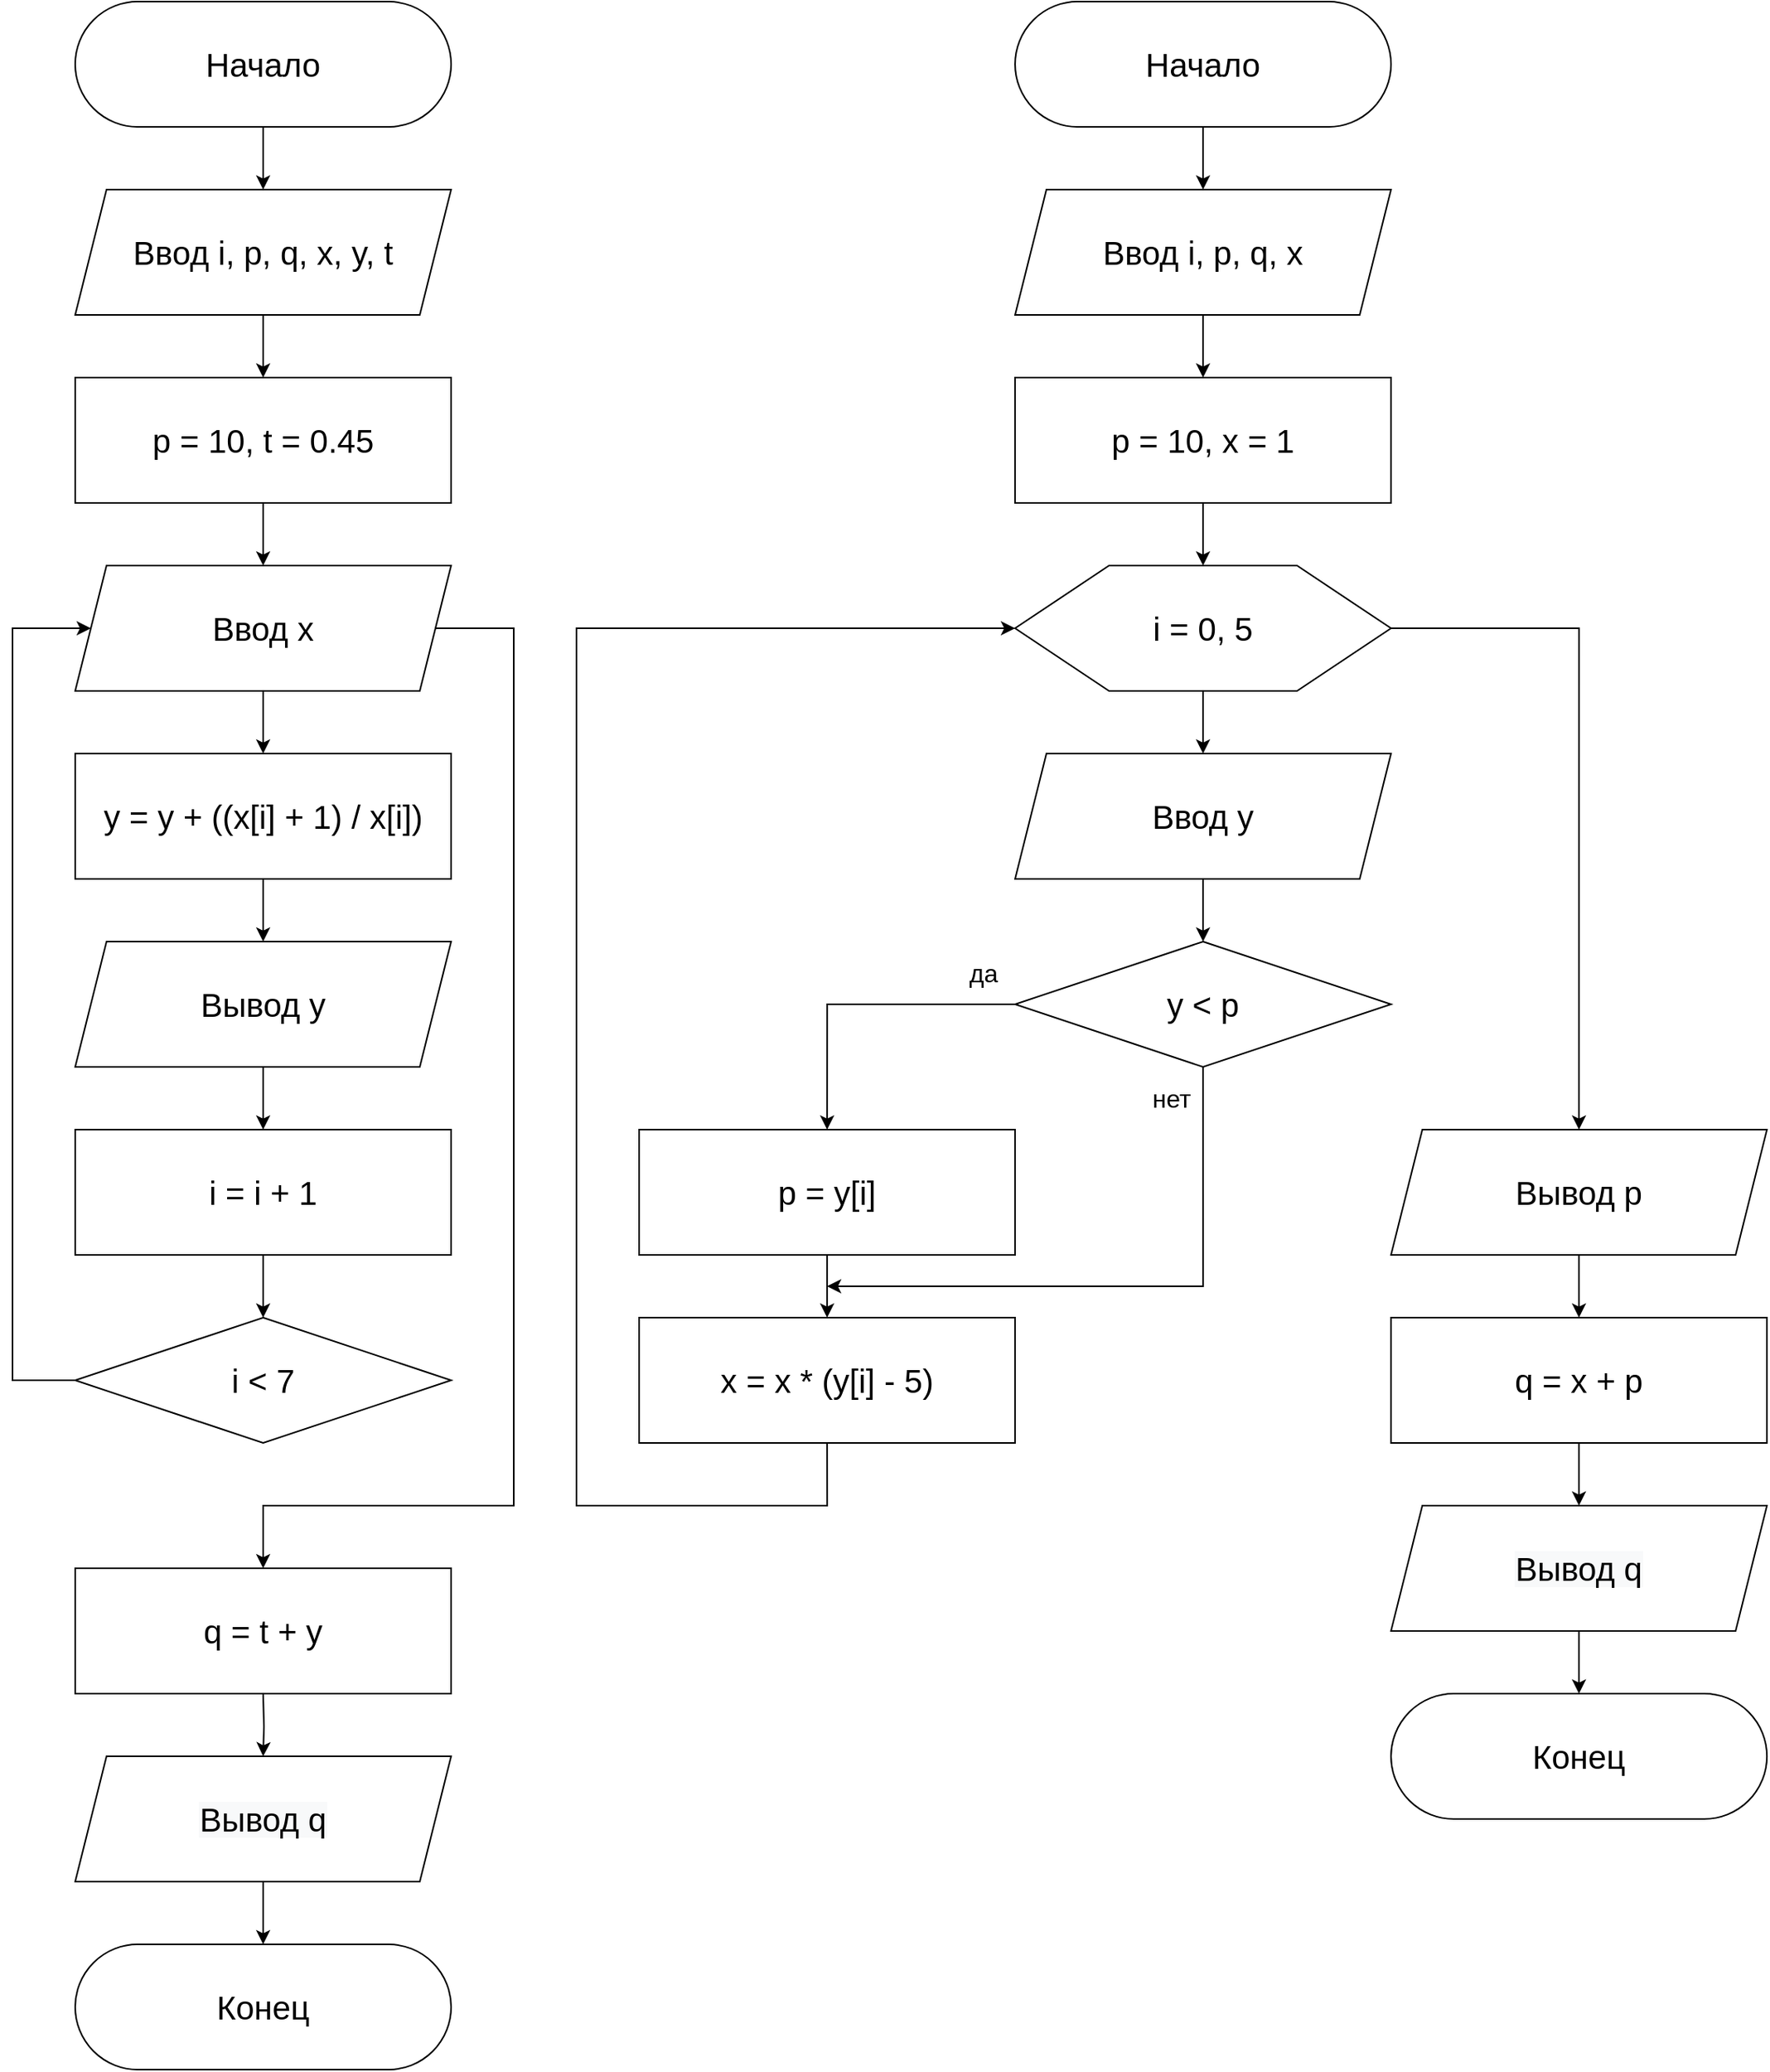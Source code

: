 <mxfile version="20.3.0" type="device"><diagram id="W3EVVMZr25ZXSgJ65por" name="Страница 1"><mxGraphModel dx="3134" dy="1442" grid="1" gridSize="10" guides="1" tooltips="1" connect="1" arrows="1" fold="1" page="1" pageScale="1" pageWidth="827" pageHeight="1169" math="0" shadow="0"><root><mxCell id="0"/><mxCell id="1" parent="0"/><mxCell id="OtTKrSsXzr0DAHdueH96-13" style="edgeStyle=orthogonalEdgeStyle;rounded=0;orthogonalLoop=1;jettySize=auto;html=1;exitX=0.5;exitY=1;exitDx=0;exitDy=0;entryX=0.5;entryY=0;entryDx=0;entryDy=0;fontSize=21;" parent="1" source="OtTKrSsXzr0DAHdueH96-1" target="OtTKrSsXzr0DAHdueH96-2" edge="1"><mxGeometry relative="1" as="geometry"/></mxCell><mxCell id="OtTKrSsXzr0DAHdueH96-1" value="Начало" style="rounded=1;whiteSpace=wrap;html=1;arcSize=50;fontSize=21;" parent="1" vertex="1"><mxGeometry x="320.05" y="40" width="240" height="80" as="geometry"/></mxCell><mxCell id="OtTKrSsXzr0DAHdueH96-14" style="edgeStyle=orthogonalEdgeStyle;rounded=0;orthogonalLoop=1;jettySize=auto;html=1;exitX=0.5;exitY=1;exitDx=0;exitDy=0;entryX=0.5;entryY=0;entryDx=0;entryDy=0;fontSize=21;" parent="1" source="OtTKrSsXzr0DAHdueH96-2" target="OtTKrSsXzr0DAHdueH96-3" edge="1"><mxGeometry relative="1" as="geometry"/></mxCell><mxCell id="OtTKrSsXzr0DAHdueH96-2" value="Ввод i, p, q, x" style="shape=parallelogram;perimeter=parallelogramPerimeter;whiteSpace=wrap;html=1;fixedSize=1;fontSize=21;" parent="1" vertex="1"><mxGeometry x="320.05" y="160" width="240" height="80" as="geometry"/></mxCell><mxCell id="OtTKrSsXzr0DAHdueH96-15" style="edgeStyle=orthogonalEdgeStyle;rounded=0;orthogonalLoop=1;jettySize=auto;html=1;exitX=0.5;exitY=1;exitDx=0;exitDy=0;entryX=0.5;entryY=0;entryDx=0;entryDy=0;fontSize=21;" parent="1" source="OtTKrSsXzr0DAHdueH96-3" target="OtTKrSsXzr0DAHdueH96-4" edge="1"><mxGeometry relative="1" as="geometry"/></mxCell><mxCell id="OtTKrSsXzr0DAHdueH96-3" value="p = 10, x = 1" style="rounded=0;whiteSpace=wrap;html=1;fontSize=21;" parent="1" vertex="1"><mxGeometry x="320.05" y="280" width="240" height="80" as="geometry"/></mxCell><mxCell id="OtTKrSsXzr0DAHdueH96-16" style="edgeStyle=orthogonalEdgeStyle;rounded=0;orthogonalLoop=1;jettySize=auto;html=1;exitX=0.5;exitY=1;exitDx=0;exitDy=0;entryX=0.5;entryY=0;entryDx=0;entryDy=0;fontSize=21;" parent="1" source="OtTKrSsXzr0DAHdueH96-4" target="OtTKrSsXzr0DAHdueH96-5" edge="1"><mxGeometry relative="1" as="geometry"/></mxCell><mxCell id="OtTKrSsXzr0DAHdueH96-29" style="edgeStyle=orthogonalEdgeStyle;rounded=0;orthogonalLoop=1;jettySize=auto;html=1;exitX=1;exitY=0.5;exitDx=0;exitDy=0;entryX=0.5;entryY=0;entryDx=0;entryDy=0;fontSize=21;" parent="1" source="OtTKrSsXzr0DAHdueH96-4" target="OtTKrSsXzr0DAHdueH96-18" edge="1"><mxGeometry relative="1" as="geometry"/></mxCell><mxCell id="OtTKrSsXzr0DAHdueH96-4" value="i = 0, 5" style="shape=hexagon;perimeter=hexagonPerimeter2;whiteSpace=wrap;html=1;fixedSize=1;size=60;fontSize=21;" parent="1" vertex="1"><mxGeometry x="320.05" y="400" width="240" height="80" as="geometry"/></mxCell><mxCell id="OtTKrSsXzr0DAHdueH96-12" style="edgeStyle=orthogonalEdgeStyle;rounded=0;orthogonalLoop=1;jettySize=auto;html=1;exitX=0.5;exitY=1;exitDx=0;exitDy=0;entryX=0.5;entryY=0;entryDx=0;entryDy=0;fontSize=21;" parent="1" source="OtTKrSsXzr0DAHdueH96-5" target="OtTKrSsXzr0DAHdueH96-6" edge="1"><mxGeometry relative="1" as="geometry"/></mxCell><mxCell id="OtTKrSsXzr0DAHdueH96-5" value="Ввод y" style="shape=parallelogram;perimeter=parallelogramPerimeter;whiteSpace=wrap;html=1;fixedSize=1;fontSize=21;" parent="1" vertex="1"><mxGeometry x="320.05" y="520" width="240" height="80" as="geometry"/></mxCell><mxCell id="OtTKrSsXzr0DAHdueH96-10" style="edgeStyle=orthogonalEdgeStyle;rounded=0;orthogonalLoop=1;jettySize=auto;html=1;exitX=0;exitY=0.5;exitDx=0;exitDy=0;entryX=0.5;entryY=0;entryDx=0;entryDy=0;fontSize=21;" parent="1" source="OtTKrSsXzr0DAHdueH96-6" target="OtTKrSsXzr0DAHdueH96-7" edge="1"><mxGeometry relative="1" as="geometry"/></mxCell><mxCell id="OtTKrSsXzr0DAHdueH96-31" style="edgeStyle=orthogonalEdgeStyle;rounded=0;orthogonalLoop=1;jettySize=auto;html=1;exitX=0.5;exitY=1;exitDx=0;exitDy=0;fontSize=16;" parent="1" source="OtTKrSsXzr0DAHdueH96-6" edge="1"><mxGeometry relative="1" as="geometry"><mxPoint x="200" y="860" as="targetPoint"/><Array as="points"><mxPoint x="440" y="860"/></Array></mxGeometry></mxCell><mxCell id="OtTKrSsXzr0DAHdueH96-6" value="y &amp;lt; p" style="rhombus;whiteSpace=wrap;html=1;fontSize=21;" parent="1" vertex="1"><mxGeometry x="320.05" y="640" width="240" height="80" as="geometry"/></mxCell><mxCell id="OtTKrSsXzr0DAHdueH96-11" style="edgeStyle=orthogonalEdgeStyle;rounded=0;orthogonalLoop=1;jettySize=auto;html=1;exitX=0.5;exitY=1;exitDx=0;exitDy=0;entryX=0.5;entryY=0;entryDx=0;entryDy=0;fontSize=21;" parent="1" source="OtTKrSsXzr0DAHdueH96-7" target="OtTKrSsXzr0DAHdueH96-8" edge="1"><mxGeometry relative="1" as="geometry"/></mxCell><mxCell id="OtTKrSsXzr0DAHdueH96-7" value="p = y[i]" style="rounded=0;whiteSpace=wrap;html=1;fontSize=21;" parent="1" vertex="1"><mxGeometry x="80.05" y="760" width="240" height="80" as="geometry"/></mxCell><mxCell id="OtTKrSsXzr0DAHdueH96-17" style="edgeStyle=orthogonalEdgeStyle;rounded=0;orthogonalLoop=1;jettySize=auto;html=1;exitX=0.5;exitY=1;exitDx=0;exitDy=0;entryX=0;entryY=0.5;entryDx=0;entryDy=0;fontSize=21;" parent="1" source="OtTKrSsXzr0DAHdueH96-8" target="OtTKrSsXzr0DAHdueH96-4" edge="1"><mxGeometry relative="1" as="geometry"><Array as="points"><mxPoint x="200.05" y="1000"/><mxPoint x="40.05" y="1000"/><mxPoint x="40.05" y="440"/></Array></mxGeometry></mxCell><mxCell id="OtTKrSsXzr0DAHdueH96-8" value="x = x * (y[i] - 5)" style="rounded=0;whiteSpace=wrap;html=1;fontSize=21;" parent="1" vertex="1"><mxGeometry x="80.05" y="880" width="240" height="80" as="geometry"/></mxCell><mxCell id="OtTKrSsXzr0DAHdueH96-23" style="edgeStyle=orthogonalEdgeStyle;rounded=0;orthogonalLoop=1;jettySize=auto;html=1;exitX=0.5;exitY=1;exitDx=0;exitDy=0;entryX=0.5;entryY=0;entryDx=0;entryDy=0;fontSize=21;" parent="1" source="OtTKrSsXzr0DAHdueH96-18" target="OtTKrSsXzr0DAHdueH96-19" edge="1"><mxGeometry relative="1" as="geometry"/></mxCell><mxCell id="OtTKrSsXzr0DAHdueH96-18" value="Вывод p" style="shape=parallelogram;perimeter=parallelogramPerimeter;whiteSpace=wrap;html=1;fixedSize=1;fontSize=21;" parent="1" vertex="1"><mxGeometry x="560.05" y="760" width="240" height="80" as="geometry"/></mxCell><mxCell id="OtTKrSsXzr0DAHdueH96-24" style="edgeStyle=orthogonalEdgeStyle;rounded=0;orthogonalLoop=1;jettySize=auto;html=1;exitX=0.5;exitY=1;exitDx=0;exitDy=0;entryX=0.5;entryY=0;entryDx=0;entryDy=0;fontSize=21;" parent="1" source="OtTKrSsXzr0DAHdueH96-19" target="OtTKrSsXzr0DAHdueH96-20" edge="1"><mxGeometry relative="1" as="geometry"/></mxCell><mxCell id="OtTKrSsXzr0DAHdueH96-19" value="q = x + p" style="rounded=0;whiteSpace=wrap;html=1;fontSize=21;" parent="1" vertex="1"><mxGeometry x="560.05" y="880" width="240" height="80" as="geometry"/></mxCell><mxCell id="OtTKrSsXzr0DAHdueH96-27" style="edgeStyle=orthogonalEdgeStyle;rounded=0;orthogonalLoop=1;jettySize=auto;html=1;exitX=0.5;exitY=1;exitDx=0;exitDy=0;entryX=0.5;entryY=0;entryDx=0;entryDy=0;fontSize=21;" parent="1" source="OtTKrSsXzr0DAHdueH96-20" target="OtTKrSsXzr0DAHdueH96-21" edge="1"><mxGeometry relative="1" as="geometry"/></mxCell><mxCell id="OtTKrSsXzr0DAHdueH96-20" value="&lt;span style=&quot;color: rgb(0, 0, 0); font-family: Helvetica; font-size: 21px; font-style: normal; font-variant-ligatures: normal; font-variant-caps: normal; font-weight: 400; letter-spacing: normal; orphans: 2; text-align: center; text-indent: 0px; text-transform: none; widows: 2; word-spacing: 0px; -webkit-text-stroke-width: 0px; background-color: rgb(248, 249, 250); text-decoration-thickness: initial; text-decoration-style: initial; text-decoration-color: initial; float: none; display: inline !important;&quot;&gt;Вывод q&lt;/span&gt;" style="shape=parallelogram;perimeter=parallelogramPerimeter;whiteSpace=wrap;html=1;fixedSize=1;fontSize=21;" parent="1" vertex="1"><mxGeometry x="560.05" y="1000" width="240" height="80" as="geometry"/></mxCell><mxCell id="OtTKrSsXzr0DAHdueH96-21" value="Конец" style="rounded=1;whiteSpace=wrap;html=1;arcSize=50;fontSize=21;" parent="1" vertex="1"><mxGeometry x="560.05" y="1120" width="240" height="80" as="geometry"/></mxCell><mxCell id="OtTKrSsXzr0DAHdueH96-30" value="да" style="text;html=1;strokeColor=none;fillColor=none;align=center;verticalAlign=middle;whiteSpace=wrap;rounded=0;fontSize=16;" parent="1" vertex="1"><mxGeometry x="280" y="640" width="40" height="40" as="geometry"/></mxCell><mxCell id="OtTKrSsXzr0DAHdueH96-32" value="нет" style="text;html=1;strokeColor=none;fillColor=none;align=center;verticalAlign=middle;whiteSpace=wrap;rounded=0;fontSize=16;" parent="1" vertex="1"><mxGeometry x="400" y="720" width="40" height="40" as="geometry"/></mxCell><mxCell id="B1QKovPE7FhOgfq81hbc-21" style="edgeStyle=orthogonalEdgeStyle;rounded=0;orthogonalLoop=1;jettySize=auto;html=1;exitX=0.5;exitY=1;exitDx=0;exitDy=0;entryX=0.5;entryY=0;entryDx=0;entryDy=0;fontSize=21;" edge="1" parent="1" source="B1QKovPE7FhOgfq81hbc-2" target="B1QKovPE7FhOgfq81hbc-3"><mxGeometry relative="1" as="geometry"/></mxCell><mxCell id="B1QKovPE7FhOgfq81hbc-2" value="Начало" style="rounded=1;whiteSpace=wrap;html=1;arcSize=50;fontSize=21;" vertex="1" parent="1"><mxGeometry x="-280.0" y="40" width="240" height="80" as="geometry"/></mxCell><mxCell id="B1QKovPE7FhOgfq81hbc-22" style="edgeStyle=orthogonalEdgeStyle;rounded=0;orthogonalLoop=1;jettySize=auto;html=1;exitX=0.5;exitY=1;exitDx=0;exitDy=0;entryX=0.5;entryY=0;entryDx=0;entryDy=0;fontSize=21;" edge="1" parent="1" source="B1QKovPE7FhOgfq81hbc-3" target="B1QKovPE7FhOgfq81hbc-4"><mxGeometry relative="1" as="geometry"/></mxCell><mxCell id="B1QKovPE7FhOgfq81hbc-3" value="Ввод i, p, q, x, y, t" style="shape=parallelogram;perimeter=parallelogramPerimeter;whiteSpace=wrap;html=1;fixedSize=1;fontSize=21;" vertex="1" parent="1"><mxGeometry x="-280.0" y="160" width="240" height="80" as="geometry"/></mxCell><mxCell id="B1QKovPE7FhOgfq81hbc-23" style="edgeStyle=orthogonalEdgeStyle;rounded=0;orthogonalLoop=1;jettySize=auto;html=1;exitX=0.5;exitY=1;exitDx=0;exitDy=0;entryX=0.5;entryY=0;entryDx=0;entryDy=0;fontSize=21;" edge="1" parent="1" source="B1QKovPE7FhOgfq81hbc-4" target="B1QKovPE7FhOgfq81hbc-6"><mxGeometry relative="1" as="geometry"/></mxCell><mxCell id="B1QKovPE7FhOgfq81hbc-4" value="p = 10, t = 0.45" style="rounded=0;whiteSpace=wrap;html=1;fontSize=21;" vertex="1" parent="1"><mxGeometry x="-280.0" y="280" width="240" height="80" as="geometry"/></mxCell><mxCell id="B1QKovPE7FhOgfq81hbc-14" style="edgeStyle=orthogonalEdgeStyle;rounded=0;orthogonalLoop=1;jettySize=auto;html=1;exitX=1;exitY=0.5;exitDx=0;exitDy=0;fontSize=21;" edge="1" parent="1" source="B1QKovPE7FhOgfq81hbc-6"><mxGeometry relative="1" as="geometry"><mxPoint x="-160" y="1040" as="targetPoint"/><Array as="points"><mxPoint y="440"/><mxPoint y="1000"/><mxPoint x="-160" y="1000"/></Array></mxGeometry></mxCell><mxCell id="B1QKovPE7FhOgfq81hbc-24" style="edgeStyle=orthogonalEdgeStyle;rounded=0;orthogonalLoop=1;jettySize=auto;html=1;exitX=0.5;exitY=1;exitDx=0;exitDy=0;entryX=0.5;entryY=0;entryDx=0;entryDy=0;fontSize=21;" edge="1" parent="1" source="B1QKovPE7FhOgfq81hbc-6" target="B1QKovPE7FhOgfq81hbc-8"><mxGeometry relative="1" as="geometry"/></mxCell><mxCell id="B1QKovPE7FhOgfq81hbc-6" value="Ввод x" style="shape=parallelogram;perimeter=parallelogramPerimeter;whiteSpace=wrap;html=1;fixedSize=1;fontSize=21;" vertex="1" parent="1"><mxGeometry x="-280.0" y="400" width="240" height="80" as="geometry"/></mxCell><mxCell id="B1QKovPE7FhOgfq81hbc-25" style="edgeStyle=orthogonalEdgeStyle;rounded=0;orthogonalLoop=1;jettySize=auto;html=1;exitX=0.5;exitY=1;exitDx=0;exitDy=0;entryX=0.5;entryY=0;entryDx=0;entryDy=0;fontSize=21;" edge="1" parent="1" source="B1QKovPE7FhOgfq81hbc-8" target="B1QKovPE7FhOgfq81hbc-10"><mxGeometry relative="1" as="geometry"/></mxCell><mxCell id="B1QKovPE7FhOgfq81hbc-8" value="y = y + ((x[i] + 1) / x[i])" style="rounded=0;whiteSpace=wrap;html=1;fontSize=21;" vertex="1" parent="1"><mxGeometry x="-280" y="520" width="240" height="80" as="geometry"/></mxCell><mxCell id="B1QKovPE7FhOgfq81hbc-26" style="edgeStyle=orthogonalEdgeStyle;rounded=0;orthogonalLoop=1;jettySize=auto;html=1;exitX=0.5;exitY=1;exitDx=0;exitDy=0;entryX=0.5;entryY=0;entryDx=0;entryDy=0;fontSize=21;" edge="1" parent="1" source="B1QKovPE7FhOgfq81hbc-10" target="B1QKovPE7FhOgfq81hbc-11"><mxGeometry relative="1" as="geometry"/></mxCell><mxCell id="B1QKovPE7FhOgfq81hbc-10" value="Вывод y" style="shape=parallelogram;perimeter=parallelogramPerimeter;whiteSpace=wrap;html=1;fixedSize=1;fontSize=21;" vertex="1" parent="1"><mxGeometry x="-280" y="640" width="240" height="80" as="geometry"/></mxCell><mxCell id="B1QKovPE7FhOgfq81hbc-27" style="edgeStyle=orthogonalEdgeStyle;rounded=0;orthogonalLoop=1;jettySize=auto;html=1;exitX=0.5;exitY=1;exitDx=0;exitDy=0;entryX=0.5;entryY=0;entryDx=0;entryDy=0;fontSize=21;" edge="1" parent="1" source="B1QKovPE7FhOgfq81hbc-11" target="B1QKovPE7FhOgfq81hbc-12"><mxGeometry relative="1" as="geometry"/></mxCell><mxCell id="B1QKovPE7FhOgfq81hbc-11" value="i = i + 1" style="rounded=0;whiteSpace=wrap;html=1;fontSize=21;" vertex="1" parent="1"><mxGeometry x="-280" y="760" width="240" height="80" as="geometry"/></mxCell><mxCell id="B1QKovPE7FhOgfq81hbc-13" style="edgeStyle=orthogonalEdgeStyle;rounded=0;orthogonalLoop=1;jettySize=auto;html=1;exitX=0;exitY=0.5;exitDx=0;exitDy=0;entryX=0;entryY=0.5;entryDx=0;entryDy=0;fontSize=21;" edge="1" parent="1" source="B1QKovPE7FhOgfq81hbc-12" target="B1QKovPE7FhOgfq81hbc-6"><mxGeometry relative="1" as="geometry"><Array as="points"><mxPoint x="-320" y="920"/><mxPoint x="-320" y="440"/></Array></mxGeometry></mxCell><mxCell id="B1QKovPE7FhOgfq81hbc-12" value="i &amp;lt; 7" style="rhombus;whiteSpace=wrap;html=1;fontSize=21;" vertex="1" parent="1"><mxGeometry x="-280.0" y="880" width="240" height="80" as="geometry"/></mxCell><mxCell id="B1QKovPE7FhOgfq81hbc-15" value="q = t + y" style="rounded=0;whiteSpace=wrap;html=1;fontSize=21;" vertex="1" parent="1"><mxGeometry x="-280" y="1040" width="240" height="80" as="geometry"/></mxCell><mxCell id="B1QKovPE7FhOgfq81hbc-17" style="edgeStyle=orthogonalEdgeStyle;rounded=0;orthogonalLoop=1;jettySize=auto;html=1;exitX=0.5;exitY=1;exitDx=0;exitDy=0;entryX=0.5;entryY=0;entryDx=0;entryDy=0;fontSize=21;" edge="1" parent="1" target="B1QKovPE7FhOgfq81hbc-19"><mxGeometry relative="1" as="geometry"><mxPoint x="-160.0" y="1120" as="sourcePoint"/></mxGeometry></mxCell><mxCell id="B1QKovPE7FhOgfq81hbc-18" style="edgeStyle=orthogonalEdgeStyle;rounded=0;orthogonalLoop=1;jettySize=auto;html=1;exitX=0.5;exitY=1;exitDx=0;exitDy=0;entryX=0.5;entryY=0;entryDx=0;entryDy=0;fontSize=21;" edge="1" parent="1" source="B1QKovPE7FhOgfq81hbc-19" target="B1QKovPE7FhOgfq81hbc-20"><mxGeometry relative="1" as="geometry"/></mxCell><mxCell id="B1QKovPE7FhOgfq81hbc-19" value="&lt;span style=&quot;color: rgb(0, 0, 0); font-family: Helvetica; font-size: 21px; font-style: normal; font-variant-ligatures: normal; font-variant-caps: normal; font-weight: 400; letter-spacing: normal; orphans: 2; text-align: center; text-indent: 0px; text-transform: none; widows: 2; word-spacing: 0px; -webkit-text-stroke-width: 0px; background-color: rgb(248, 249, 250); text-decoration-thickness: initial; text-decoration-style: initial; text-decoration-color: initial; float: none; display: inline !important;&quot;&gt;Вывод q&lt;/span&gt;" style="shape=parallelogram;perimeter=parallelogramPerimeter;whiteSpace=wrap;html=1;fixedSize=1;fontSize=21;" vertex="1" parent="1"><mxGeometry x="-280" y="1160" width="240" height="80" as="geometry"/></mxCell><mxCell id="B1QKovPE7FhOgfq81hbc-20" value="Конец" style="rounded=1;whiteSpace=wrap;html=1;arcSize=50;fontSize=21;" vertex="1" parent="1"><mxGeometry x="-280" y="1280" width="240" height="80" as="geometry"/></mxCell></root></mxGraphModel></diagram></mxfile>
